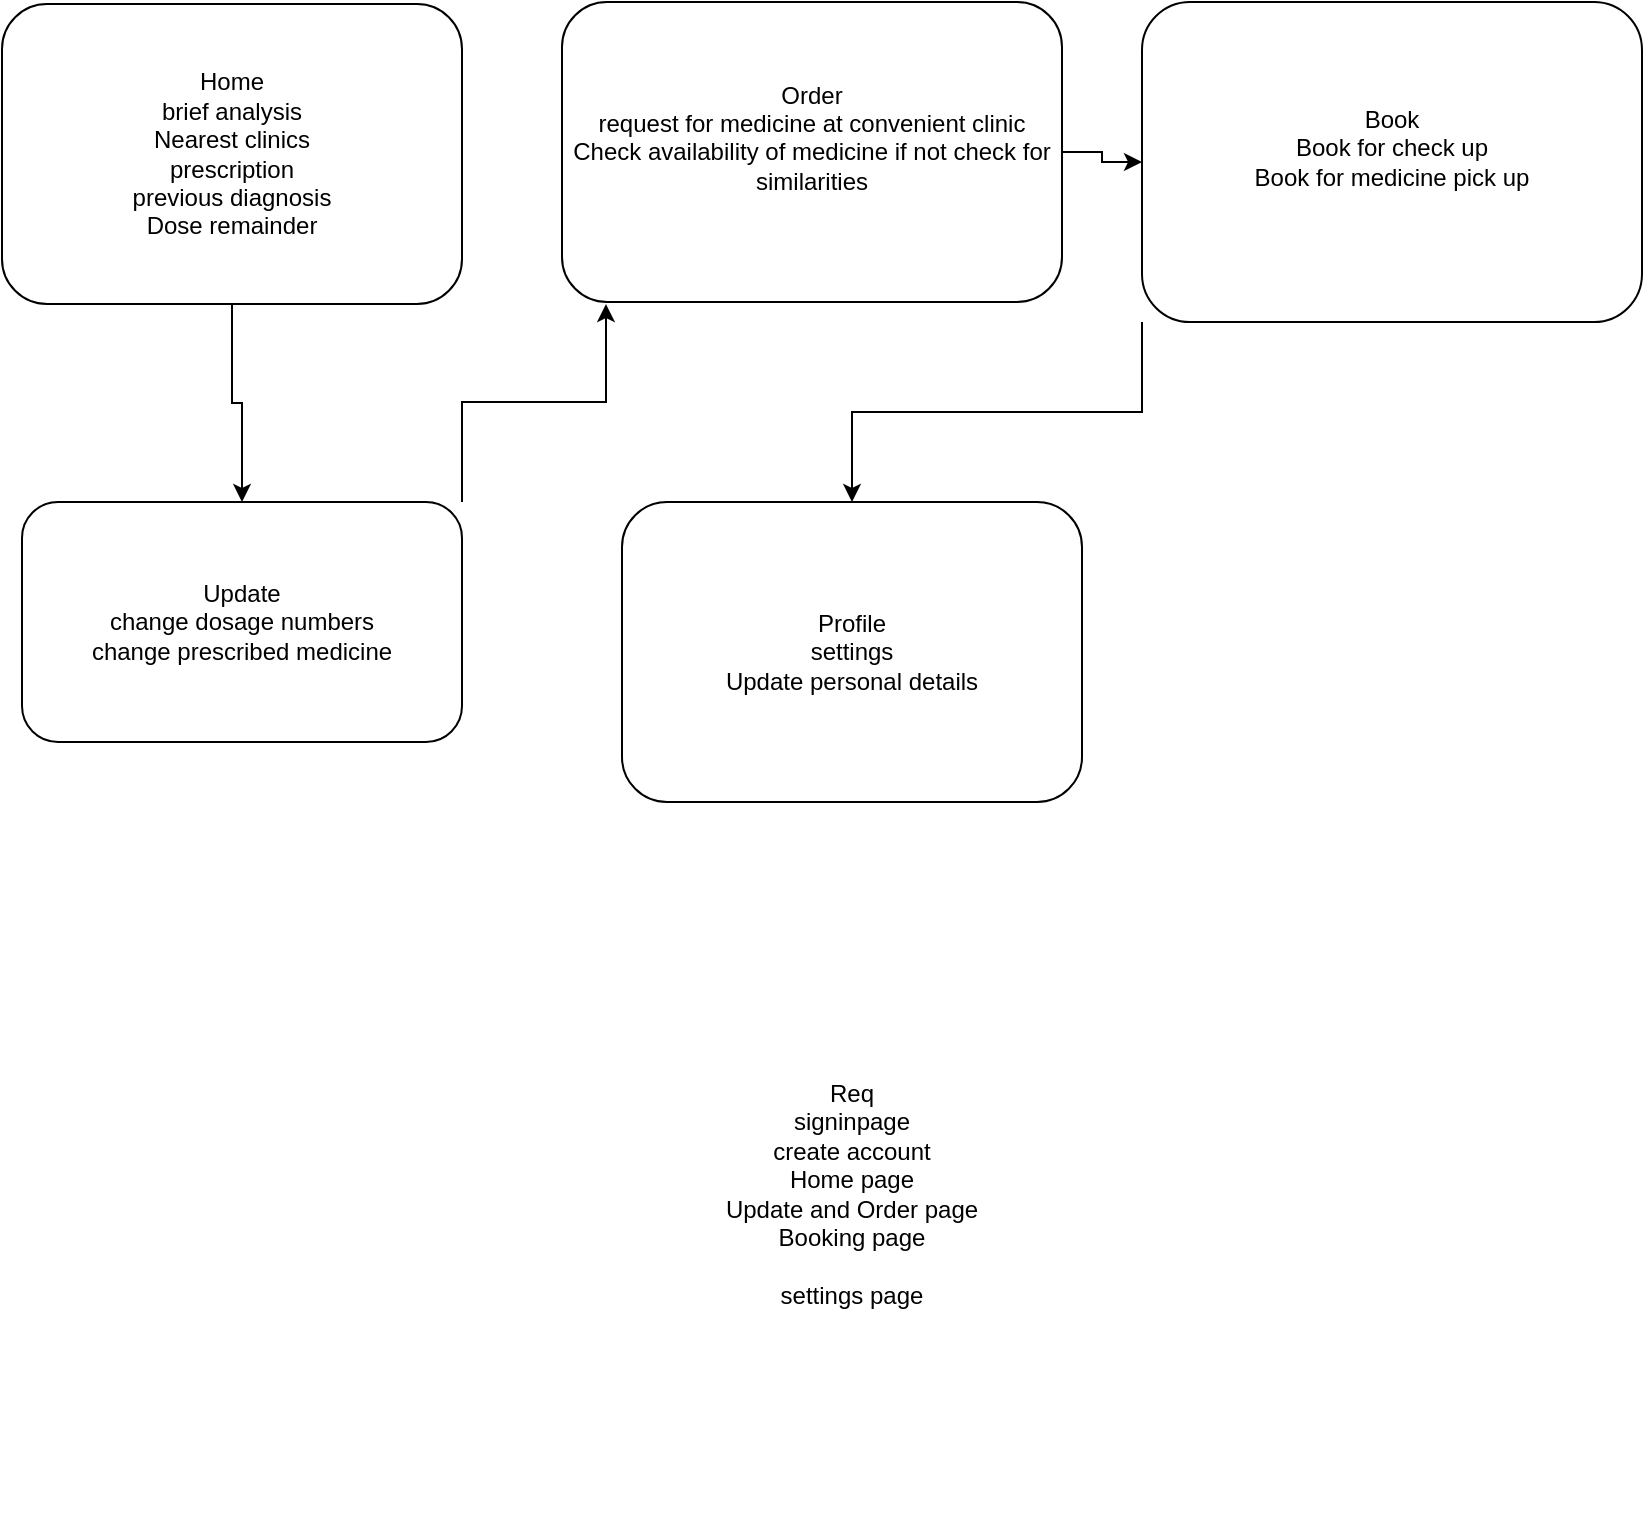 <mxfile version="20.8.23" type="github">
  <diagram name="Page-1" id="-h4ZRVuws69emcKpWdF7">
    <mxGraphModel dx="954" dy="574" grid="1" gridSize="10" guides="1" tooltips="1" connect="1" arrows="1" fold="1" page="1" pageScale="1" pageWidth="850" pageHeight="1100" math="0" shadow="0">
      <root>
        <mxCell id="0" />
        <mxCell id="1" parent="0" />
        <mxCell id="6Q0c7e5c6N1S0x8B-yLb-8" style="edgeStyle=orthogonalEdgeStyle;rounded=0;orthogonalLoop=1;jettySize=auto;html=1;exitX=0.5;exitY=1;exitDx=0;exitDy=0;entryX=0.5;entryY=0;entryDx=0;entryDy=0;" edge="1" parent="1" source="6Q0c7e5c6N1S0x8B-yLb-1" target="6Q0c7e5c6N1S0x8B-yLb-6">
          <mxGeometry relative="1" as="geometry" />
        </mxCell>
        <mxCell id="6Q0c7e5c6N1S0x8B-yLb-1" value="&lt;div&gt;Home&lt;/div&gt;&lt;div&gt;brief analysis&lt;/div&gt;&lt;div&gt;Nearest clinics&lt;/div&gt;&lt;div&gt;prescription&lt;/div&gt;&lt;div&gt;previous diagnosis&lt;/div&gt;&lt;div&gt;Dose remainder&lt;br&gt;&lt;/div&gt;" style="rounded=1;whiteSpace=wrap;html=1;" vertex="1" parent="1">
          <mxGeometry x="10" y="41" width="230" height="150" as="geometry" />
        </mxCell>
        <mxCell id="6Q0c7e5c6N1S0x8B-yLb-5" style="edgeStyle=orthogonalEdgeStyle;rounded=0;orthogonalLoop=1;jettySize=auto;html=1;exitX=1;exitY=0.5;exitDx=0;exitDy=0;entryX=0;entryY=0.5;entryDx=0;entryDy=0;" edge="1" parent="1" source="6Q0c7e5c6N1S0x8B-yLb-2" target="6Q0c7e5c6N1S0x8B-yLb-4">
          <mxGeometry relative="1" as="geometry" />
        </mxCell>
        <mxCell id="6Q0c7e5c6N1S0x8B-yLb-2" value="&lt;div&gt;Order&lt;/div&gt;&lt;div&gt;request for medicine at convenient clinic&lt;/div&gt;&lt;div&gt;Check availability of medicine if not check for similarities&lt;/div&gt;&lt;div&gt;&lt;br&gt;&lt;/div&gt;" style="rounded=1;whiteSpace=wrap;html=1;" vertex="1" parent="1">
          <mxGeometry x="290" y="40" width="250" height="150" as="geometry" />
        </mxCell>
        <mxCell id="6Q0c7e5c6N1S0x8B-yLb-10" style="edgeStyle=orthogonalEdgeStyle;rounded=0;orthogonalLoop=1;jettySize=auto;html=1;exitX=0;exitY=1;exitDx=0;exitDy=0;" edge="1" parent="1" source="6Q0c7e5c6N1S0x8B-yLb-4" target="6Q0c7e5c6N1S0x8B-yLb-7">
          <mxGeometry relative="1" as="geometry" />
        </mxCell>
        <mxCell id="6Q0c7e5c6N1S0x8B-yLb-4" value="&lt;div&gt;Book&lt;/div&gt;&lt;div&gt;Book for check up&lt;/div&gt;&lt;div&gt;Book for medicine pick up&lt;/div&gt;&lt;div&gt;&lt;br&gt;&lt;/div&gt;" style="rounded=1;whiteSpace=wrap;html=1;" vertex="1" parent="1">
          <mxGeometry x="580" y="40" width="250" height="160" as="geometry" />
        </mxCell>
        <mxCell id="6Q0c7e5c6N1S0x8B-yLb-9" style="edgeStyle=orthogonalEdgeStyle;rounded=0;orthogonalLoop=1;jettySize=auto;html=1;exitX=1;exitY=0;exitDx=0;exitDy=0;entryX=0.088;entryY=1.007;entryDx=0;entryDy=0;entryPerimeter=0;" edge="1" parent="1" source="6Q0c7e5c6N1S0x8B-yLb-6" target="6Q0c7e5c6N1S0x8B-yLb-2">
          <mxGeometry relative="1" as="geometry" />
        </mxCell>
        <mxCell id="6Q0c7e5c6N1S0x8B-yLb-6" value="&lt;div&gt;Update&lt;/div&gt;&lt;div&gt;change dosage numbers&lt;/div&gt;&lt;div&gt;change prescribed medicine&lt;br&gt;&lt;/div&gt;" style="rounded=1;whiteSpace=wrap;html=1;" vertex="1" parent="1">
          <mxGeometry x="20" y="290" width="220" height="120" as="geometry" />
        </mxCell>
        <mxCell id="6Q0c7e5c6N1S0x8B-yLb-7" value="&lt;div&gt;Profile&lt;/div&gt;&lt;div&gt;settings&lt;/div&gt;&lt;div&gt;Update personal details&lt;br&gt;&lt;/div&gt;" style="rounded=1;whiteSpace=wrap;html=1;" vertex="1" parent="1">
          <mxGeometry x="320" y="290" width="230" height="150" as="geometry" />
        </mxCell>
        <mxCell id="6Q0c7e5c6N1S0x8B-yLb-11" value="&lt;div&gt;Req &lt;br&gt;&lt;/div&gt;&lt;div&gt;signinpage&lt;/div&gt;&lt;div&gt;create account&lt;/div&gt;&lt;div&gt;Home page&lt;/div&gt;&lt;div&gt;Update and Order page&lt;/div&gt;&lt;div&gt;Booking page&lt;/div&gt;&lt;div&gt;&lt;br&gt;&lt;/div&gt;settings page" style="text;html=1;strokeColor=none;fillColor=none;align=center;verticalAlign=middle;whiteSpace=wrap;rounded=0;" vertex="1" parent="1">
          <mxGeometry x="130" y="471" width="610" height="330" as="geometry" />
        </mxCell>
      </root>
    </mxGraphModel>
  </diagram>
</mxfile>
